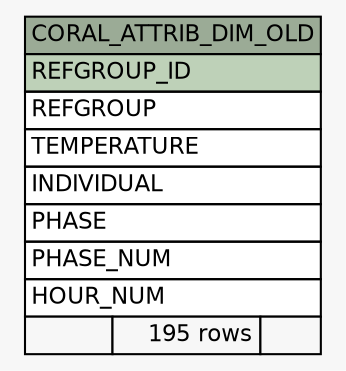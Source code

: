 // dot 2.38.0 on Windows 10 10.0
// SchemaSpy rev Unknown
digraph "CORAL_ATTRIB_DIM_OLD" {
  graph [
    rankdir="RL"
    bgcolor="#f7f7f7"
    nodesep="0.18"
    ranksep="0.46"
    fontname="Helvetica"
    fontsize="11"
  ];
  node [
    fontname="Helvetica"
    fontsize="11"
    shape="plaintext"
  ];
  edge [
    arrowsize="0.8"
  ];
  "CORAL_ATTRIB_DIM_OLD" [
    label=<
    <TABLE BORDER="0" CELLBORDER="1" CELLSPACING="0" BGCOLOR="#ffffff">
      <TR><TD COLSPAN="3" BGCOLOR="#9bab96" ALIGN="CENTER">CORAL_ATTRIB_DIM_OLD</TD></TR>
      <TR><TD PORT="REFGROUP_ID" COLSPAN="3" BGCOLOR="#bed1b8" ALIGN="LEFT">REFGROUP_ID</TD></TR>
      <TR><TD PORT="REFGROUP" COLSPAN="3" ALIGN="LEFT">REFGROUP</TD></TR>
      <TR><TD PORT="TEMPERATURE" COLSPAN="3" ALIGN="LEFT">TEMPERATURE</TD></TR>
      <TR><TD PORT="INDIVIDUAL" COLSPAN="3" ALIGN="LEFT">INDIVIDUAL</TD></TR>
      <TR><TD PORT="PHASE" COLSPAN="3" ALIGN="LEFT">PHASE</TD></TR>
      <TR><TD PORT="PHASE_NUM" COLSPAN="3" ALIGN="LEFT">PHASE_NUM</TD></TR>
      <TR><TD PORT="HOUR_NUM" COLSPAN="3" ALIGN="LEFT">HOUR_NUM</TD></TR>
      <TR><TD ALIGN="LEFT" BGCOLOR="#f7f7f7">  </TD><TD ALIGN="RIGHT" BGCOLOR="#f7f7f7">195 rows</TD><TD ALIGN="RIGHT" BGCOLOR="#f7f7f7">  </TD></TR>
    </TABLE>>
    URL="tables/CORAL_ATTRIB_DIM_OLD.html"
    tooltip="CORAL_ATTRIB_DIM_OLD"
  ];
}
